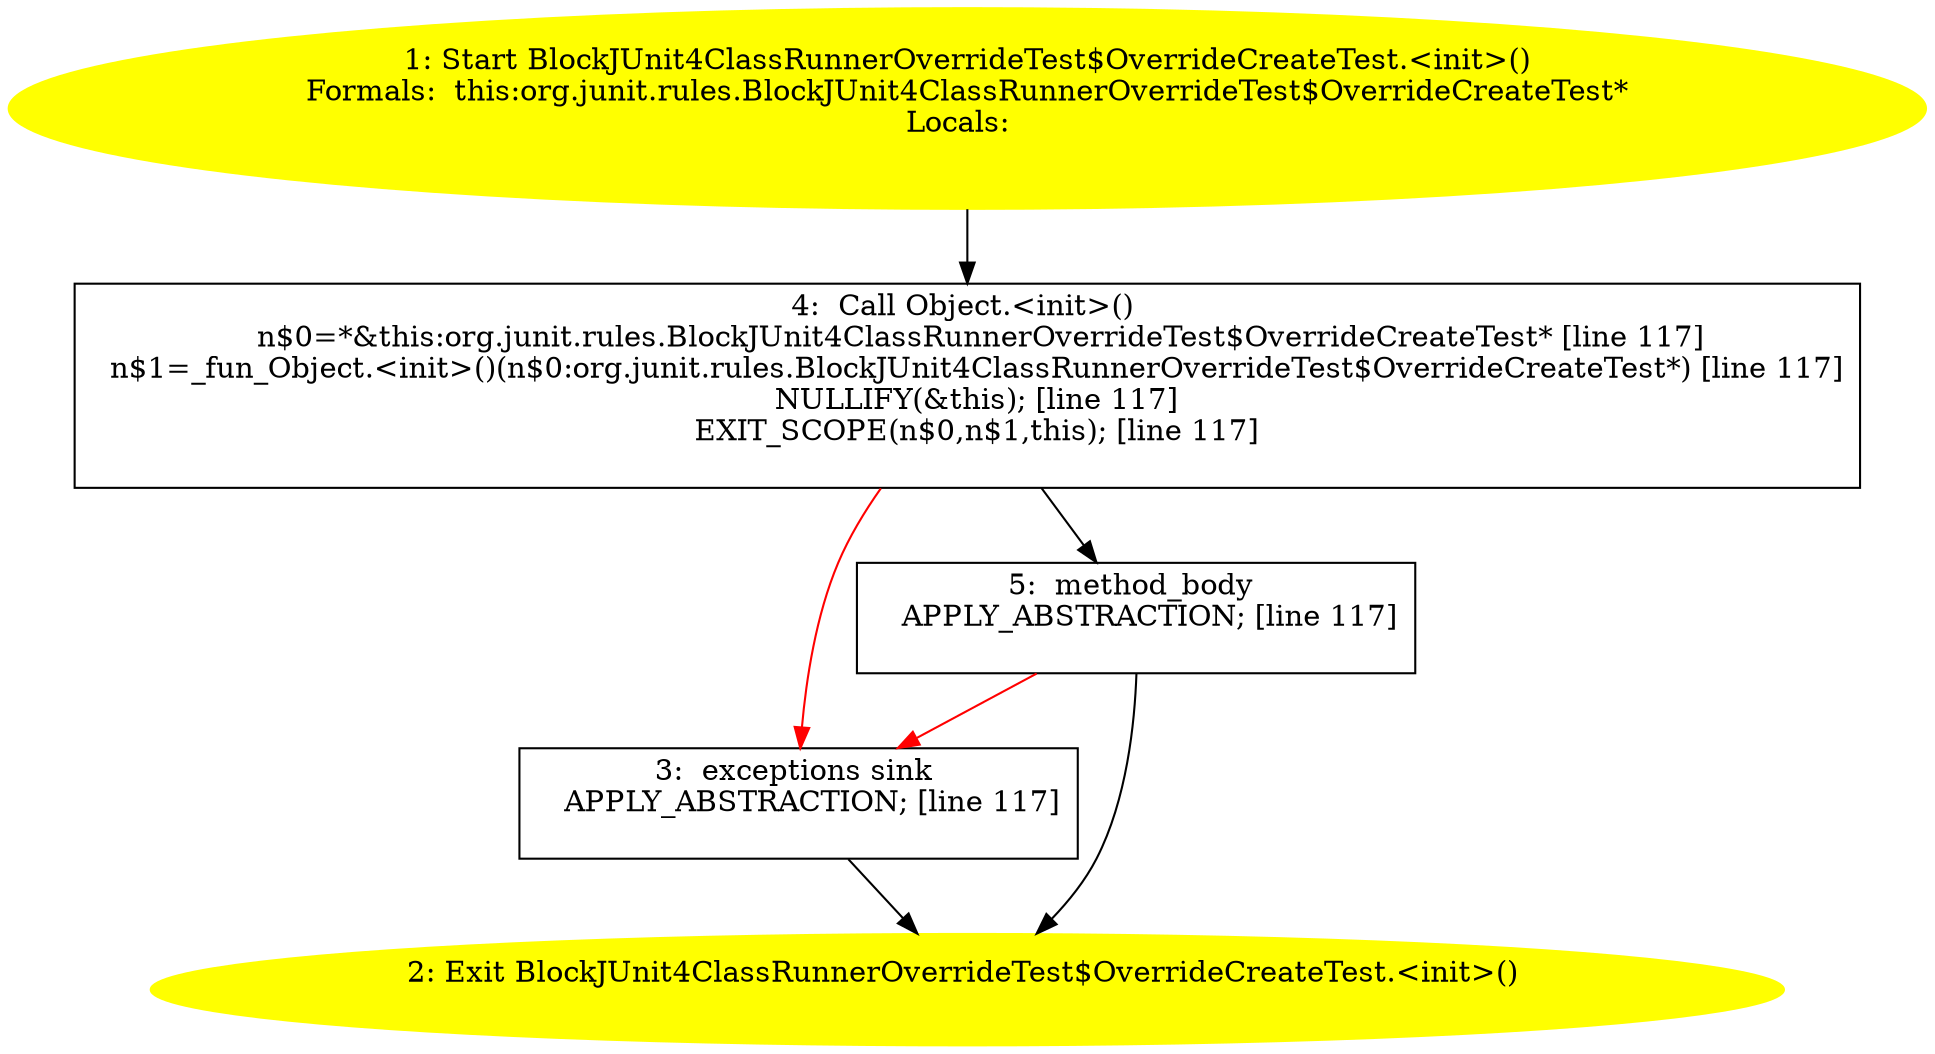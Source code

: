 /* @generated */
digraph cfg {
"org.junit.rules.BlockJUnit4ClassRunnerOverrideTest$OverrideCreateTest.<init>().c1671b9858325259a56ab546588769ec_1" [label="1: Start BlockJUnit4ClassRunnerOverrideTest$OverrideCreateTest.<init>()\nFormals:  this:org.junit.rules.BlockJUnit4ClassRunnerOverrideTest$OverrideCreateTest*\nLocals:  \n  " color=yellow style=filled]
	

	 "org.junit.rules.BlockJUnit4ClassRunnerOverrideTest$OverrideCreateTest.<init>().c1671b9858325259a56ab546588769ec_1" -> "org.junit.rules.BlockJUnit4ClassRunnerOverrideTest$OverrideCreateTest.<init>().c1671b9858325259a56ab546588769ec_4" ;
"org.junit.rules.BlockJUnit4ClassRunnerOverrideTest$OverrideCreateTest.<init>().c1671b9858325259a56ab546588769ec_2" [label="2: Exit BlockJUnit4ClassRunnerOverrideTest$OverrideCreateTest.<init>() \n  " color=yellow style=filled]
	

"org.junit.rules.BlockJUnit4ClassRunnerOverrideTest$OverrideCreateTest.<init>().c1671b9858325259a56ab546588769ec_3" [label="3:  exceptions sink \n   APPLY_ABSTRACTION; [line 117]\n " shape="box"]
	

	 "org.junit.rules.BlockJUnit4ClassRunnerOverrideTest$OverrideCreateTest.<init>().c1671b9858325259a56ab546588769ec_3" -> "org.junit.rules.BlockJUnit4ClassRunnerOverrideTest$OverrideCreateTest.<init>().c1671b9858325259a56ab546588769ec_2" ;
"org.junit.rules.BlockJUnit4ClassRunnerOverrideTest$OverrideCreateTest.<init>().c1671b9858325259a56ab546588769ec_4" [label="4:  Call Object.<init>() \n   n$0=*&this:org.junit.rules.BlockJUnit4ClassRunnerOverrideTest$OverrideCreateTest* [line 117]\n  n$1=_fun_Object.<init>()(n$0:org.junit.rules.BlockJUnit4ClassRunnerOverrideTest$OverrideCreateTest*) [line 117]\n  NULLIFY(&this); [line 117]\n  EXIT_SCOPE(n$0,n$1,this); [line 117]\n " shape="box"]
	

	 "org.junit.rules.BlockJUnit4ClassRunnerOverrideTest$OverrideCreateTest.<init>().c1671b9858325259a56ab546588769ec_4" -> "org.junit.rules.BlockJUnit4ClassRunnerOverrideTest$OverrideCreateTest.<init>().c1671b9858325259a56ab546588769ec_5" ;
	 "org.junit.rules.BlockJUnit4ClassRunnerOverrideTest$OverrideCreateTest.<init>().c1671b9858325259a56ab546588769ec_4" -> "org.junit.rules.BlockJUnit4ClassRunnerOverrideTest$OverrideCreateTest.<init>().c1671b9858325259a56ab546588769ec_3" [color="red" ];
"org.junit.rules.BlockJUnit4ClassRunnerOverrideTest$OverrideCreateTest.<init>().c1671b9858325259a56ab546588769ec_5" [label="5:  method_body \n   APPLY_ABSTRACTION; [line 117]\n " shape="box"]
	

	 "org.junit.rules.BlockJUnit4ClassRunnerOverrideTest$OverrideCreateTest.<init>().c1671b9858325259a56ab546588769ec_5" -> "org.junit.rules.BlockJUnit4ClassRunnerOverrideTest$OverrideCreateTest.<init>().c1671b9858325259a56ab546588769ec_2" ;
	 "org.junit.rules.BlockJUnit4ClassRunnerOverrideTest$OverrideCreateTest.<init>().c1671b9858325259a56ab546588769ec_5" -> "org.junit.rules.BlockJUnit4ClassRunnerOverrideTest$OverrideCreateTest.<init>().c1671b9858325259a56ab546588769ec_3" [color="red" ];
}
